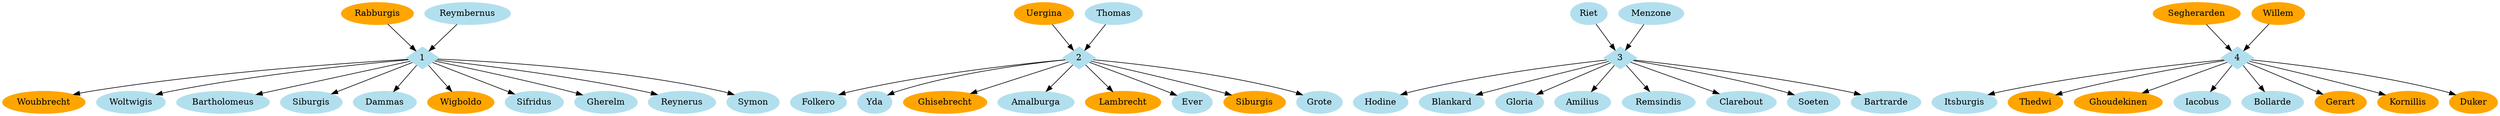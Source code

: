 digraph Families {
	node [color=lightblue2 style=filled]
	"0a" [label=Rabburgis]
	"0b" [label=Reymbernus]
	1 [shape=diamond]
	"0a" -> 1
	"0b" -> 1
	"1a" [label=Uergina]
	"1b" [label=Thomas]
	2 [shape=diamond]
	"1a" -> 2
	"1b" -> 2
	"2a" [label=Riet]
	"2b" [label=Menzone]
	3 [shape=diamond]
	"2a" -> 3
	"2b" -> 3
	"3a" [label=Segherarden]
	"3b" [label=Willem]
	4 [shape=diamond]
	"3a" -> 4
	"3b" -> 4
	"2c1" [label=Folkero]
	"2c1"
	2 -> "2c1"
	"1a" [label=Uergina color=orange]
	"3c1" [label=Hodine]
	"3c1"
	3 -> "3c1"
	"2c2" [label=Yda]
	"2c2"
	2 -> "2c2"
	"3c2" [label=Blankard]
	"3c2"
	3 -> "3c2"
	"1c1" [label=Woubbrecht]
	"1c1"
	1 -> "1c1"
	"1c1" [label=Woubbrecht color=orange]
	"3c3" [label=Gloria]
	"3c3"
	3 -> "3c3"
	"4c1" [label=Itsburgis]
	"4c1"
	4 -> "4c1"
	"1c2" [label=Woltwigis]
	"1c2"
	1 -> "1c2"
	"0a" [label=Rabburgis color=orange]
	"2c3" [label=Ghisebrecht]
	"2c3"
	2 -> "2c3"
	"2c3" [label=Ghisebrecht color=orange]
	"3c4" [label=Amilius]
	"3c4"
	3 -> "3c4"
	"4c2" [label=Thedwi]
	"4c2"
	4 -> "4c2"
	"4c2" [label=Thedwi color=orange]
	"3b" [label=Willem color=orange]
	"1c3" [label=Bartholomeus]
	"1c3"
	1 -> "1c3"
	"2c4" [label=Amalburga]
	"2c4"
	2 -> "2c4"
	"4c3" [label=Ghoudekinen]
	"4c3"
	4 -> "4c3"
	"4c3" [label=Ghoudekinen color=orange]
	"3a" [label=Segherarden color=orange]
	"1c4" [label=Siburgis]
	"1c4"
	1 -> "1c4"
	"1c5" [label=Dammas]
	"1c5"
	1 -> "1c5"
	"2c5" [label=Lambrecht]
	"2c5"
	2 -> "2c5"
	"2c5" [label=Lambrecht color=orange]
	"3c5" [label=Remsindis]
	"3c5"
	3 -> "3c5"
	"4c4" [label=Iacobus]
	"4c4"
	4 -> "4c4"
	"1c6" [label=Wigboldo]
	"1c6"
	1 -> "1c6"
	"1c6" [label=Wigboldo color=orange]
	"2c6" [label=Ever]
	"2c6"
	2 -> "2c6"
	"4c5" [label=Bollarde]
	"4c5"
	4 -> "4c5"
	"1c7" [label=Sifridus]
	"1c7"
	1 -> "1c7"
	"2c7" [label=Siburgis]
	"2c7"
	2 -> "2c7"
	"2c7" [label=Siburgis color=orange]
	"1c8" [label=Gherelm]
	"1c8"
	1 -> "1c8"
	"2c8" [label=Grote]
	"2c8"
	2 -> "2c8"
	"4c6" [label=Gerart]
	"4c6"
	4 -> "4c6"
	"4c6" [label=Gerart color=orange]
	"1c9" [label=Reynerus]
	"1c9"
	1 -> "1c9"
	"3c6" [label=Clarebout]
	"3c6"
	3 -> "3c6"
	"3c7" [label=Soeten]
	"3c7"
	3 -> "3c7"
	"4c7" [label=Kornillis]
	"4c7"
	4 -> "4c7"
	"4c7" [label=Kornillis color=orange]
	"1c10" [label=Symon]
	"1c10"
	1 -> "1c10"
	"3c8" [label=Bartrarde]
	"3c8"
	3 -> "3c8"
	"4c8" [label=Duker]
	"4c8"
	4 -> "4c8"
	"4c8" [label=Duker color=orange]
}
